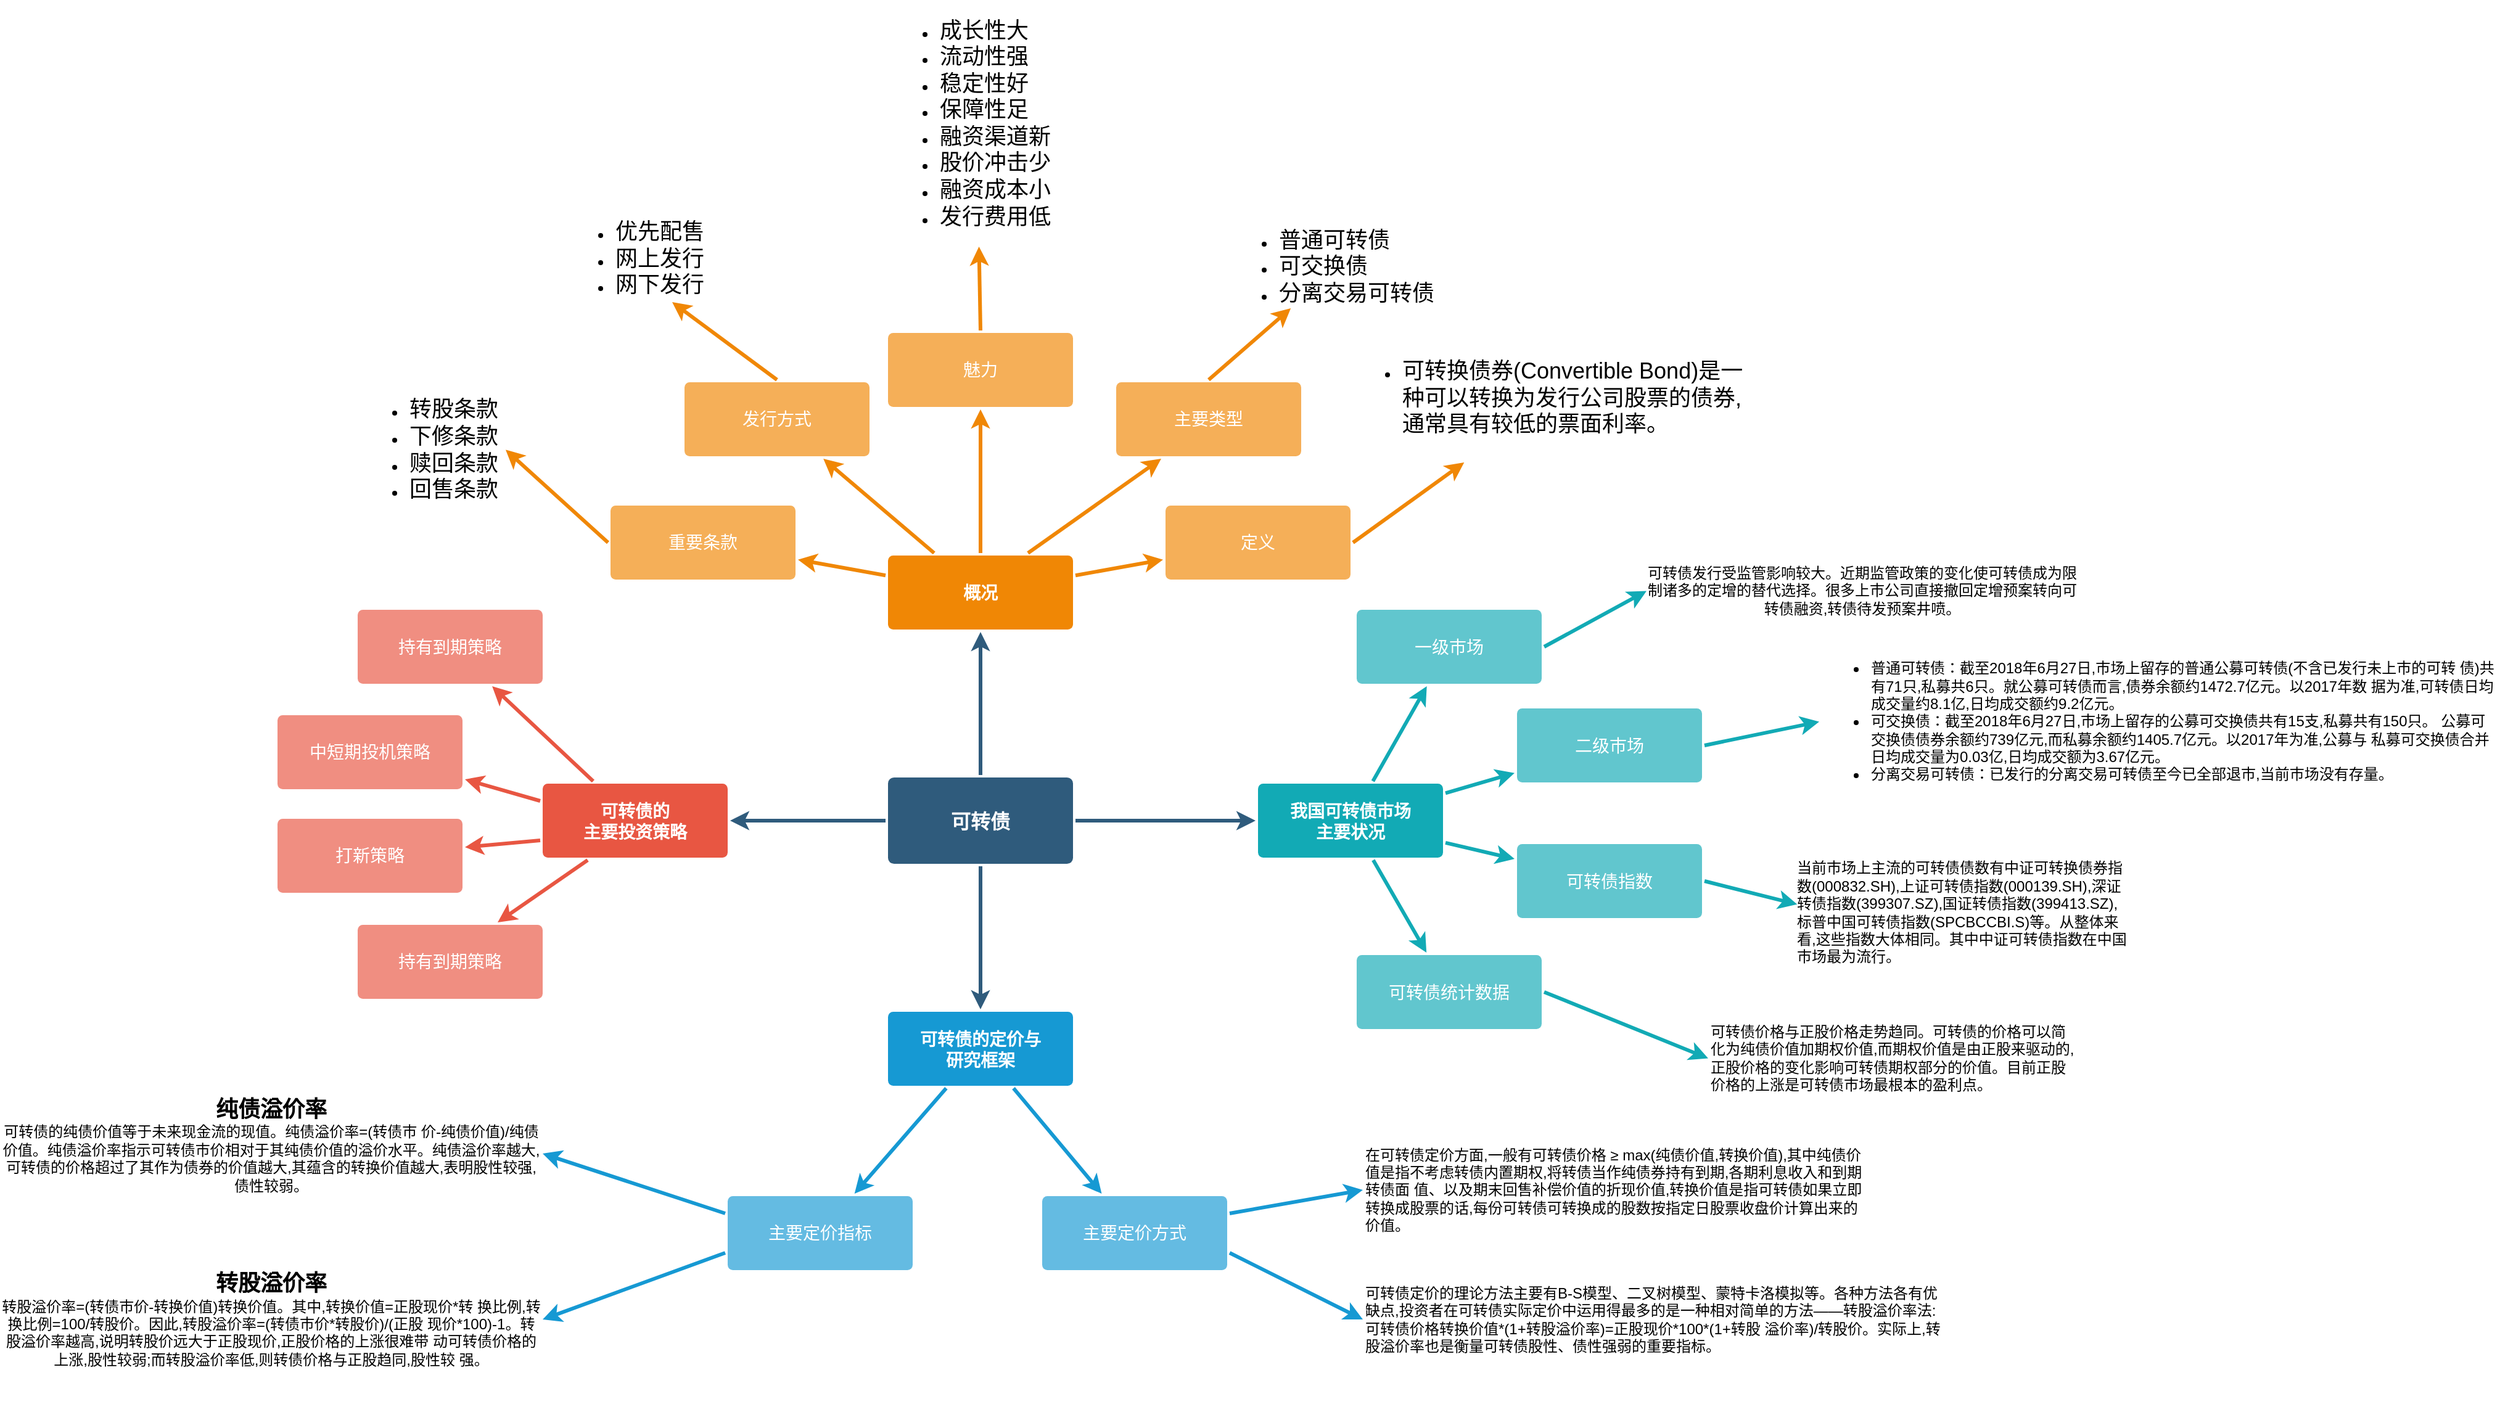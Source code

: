 <mxfile version="22.0.4" type="github">
  <diagram id="6a731a19-8d31-9384-78a2-239565b7b9f0" name="Page-1">
    <mxGraphModel dx="2291" dy="1401" grid="1" gridSize="10" guides="1" tooltips="1" connect="1" arrows="1" fold="1" page="1" pageScale="1" pageWidth="1169" pageHeight="827" background="none" math="0" shadow="0">
      <root>
        <mxCell id="0" />
        <mxCell id="1" parent="0" />
        <mxCell id="1745" value="" style="edgeStyle=none;rounded=0;jumpStyle=none;html=1;shadow=0;labelBackgroundColor=none;startArrow=none;startFill=0;endArrow=classic;endFill=1;jettySize=auto;orthogonalLoop=1;strokeColor=#2F5B7C;strokeWidth=3;fontFamily=Helvetica;fontSize=16;fontColor=#23445D;spacing=5;" parent="1" source="1749" target="1764" edge="1">
          <mxGeometry relative="1" as="geometry" />
        </mxCell>
        <mxCell id="1746" value="" style="edgeStyle=none;rounded=0;jumpStyle=none;html=1;shadow=0;labelBackgroundColor=none;startArrow=none;startFill=0;endArrow=classic;endFill=1;jettySize=auto;orthogonalLoop=1;strokeColor=#2F5B7C;strokeWidth=3;fontFamily=Helvetica;fontSize=16;fontColor=#23445D;spacing=5;" parent="1" source="1749" target="1771" edge="1">
          <mxGeometry relative="1" as="geometry" />
        </mxCell>
        <mxCell id="1747" value="" style="edgeStyle=none;rounded=0;jumpStyle=none;html=1;shadow=0;labelBackgroundColor=none;startArrow=none;startFill=0;endArrow=classic;endFill=1;jettySize=auto;orthogonalLoop=1;strokeColor=#2F5B7C;strokeWidth=3;fontFamily=Helvetica;fontSize=16;fontColor=#23445D;spacing=5;" parent="1" source="1749" target="1760" edge="1">
          <mxGeometry relative="1" as="geometry" />
        </mxCell>
        <mxCell id="1748" value="" style="edgeStyle=none;rounded=0;jumpStyle=none;html=1;shadow=0;labelBackgroundColor=none;startArrow=none;startFill=0;endArrow=classic;endFill=1;jettySize=auto;orthogonalLoop=1;strokeColor=#2F5B7C;strokeWidth=3;fontFamily=Helvetica;fontSize=16;fontColor=#23445D;spacing=5;" parent="1" source="1749" target="1753" edge="1">
          <mxGeometry relative="1" as="geometry" />
        </mxCell>
        <mxCell id="1749" value="可转债" style="rounded=1;whiteSpace=wrap;html=1;shadow=0;labelBackgroundColor=none;strokeColor=none;strokeWidth=3;fillColor=#2F5B7C;fontFamily=Helvetica;fontSize=16;fontColor=#FFFFFF;align=center;fontStyle=1;spacing=5;arcSize=7;perimeterSpacing=2;" parent="1" vertex="1">
          <mxGeometry x="495" y="380.5" width="150" height="70" as="geometry" />
        </mxCell>
        <mxCell id="1750" value="" style="edgeStyle=none;rounded=1;jumpStyle=none;html=1;shadow=0;labelBackgroundColor=none;startArrow=none;startFill=0;jettySize=auto;orthogonalLoop=1;strokeColor=#E85642;strokeWidth=3;fontFamily=Helvetica;fontSize=14;fontColor=#FFFFFF;spacing=5;fontStyle=1;fillColor=#b0e3e6;" parent="1" source="1753" target="1756" edge="1">
          <mxGeometry relative="1" as="geometry" />
        </mxCell>
        <mxCell id="1751" value="" style="edgeStyle=none;rounded=1;jumpStyle=none;html=1;shadow=0;labelBackgroundColor=none;startArrow=none;startFill=0;jettySize=auto;orthogonalLoop=1;strokeColor=#E85642;strokeWidth=3;fontFamily=Helvetica;fontSize=14;fontColor=#FFFFFF;spacing=5;fontStyle=1;fillColor=#b0e3e6;exitX=0;exitY=0.25;exitDx=0;exitDy=0;" parent="1" source="1753" target="1755" edge="1">
          <mxGeometry relative="1" as="geometry" />
        </mxCell>
        <mxCell id="1752" value="" style="edgeStyle=none;rounded=1;jumpStyle=none;html=1;shadow=0;labelBackgroundColor=none;startArrow=none;startFill=0;jettySize=auto;orthogonalLoop=1;strokeColor=#E85642;strokeWidth=3;fontFamily=Helvetica;fontSize=14;fontColor=#FFFFFF;spacing=5;fontStyle=1;fillColor=#b0e3e6;exitX=0;exitY=0.75;exitDx=0;exitDy=0;" parent="1" source="1753" target="1754" edge="1">
          <mxGeometry relative="1" as="geometry" />
        </mxCell>
        <mxCell id="1753" value="可转债的&lt;br&gt;主要投资策略" style="rounded=1;whiteSpace=wrap;html=1;shadow=0;labelBackgroundColor=none;strokeColor=none;strokeWidth=3;fillColor=#e85642;fontFamily=Helvetica;fontSize=14;fontColor=#FFFFFF;align=center;spacing=5;fontStyle=1;arcSize=7;perimeterSpacing=2;" parent="1" vertex="1">
          <mxGeometry x="215" y="385.5" width="150" height="60" as="geometry" />
        </mxCell>
        <mxCell id="1754" value="打新策略" style="rounded=1;whiteSpace=wrap;html=1;shadow=0;labelBackgroundColor=none;strokeColor=none;strokeWidth=3;fillColor=#f08e81;fontFamily=Helvetica;fontSize=14;fontColor=#FFFFFF;align=center;spacing=5;fontStyle=0;arcSize=7;perimeterSpacing=2;" parent="1" vertex="1">
          <mxGeometry y="414" width="150" height="60" as="geometry" />
        </mxCell>
        <mxCell id="1755" value="中短期投机策略" style="rounded=1;whiteSpace=wrap;html=1;shadow=0;labelBackgroundColor=none;strokeColor=none;strokeWidth=3;fillColor=#f08e81;fontFamily=Helvetica;fontSize=14;fontColor=#FFFFFF;align=center;spacing=5;fontStyle=0;arcSize=7;perimeterSpacing=2;" parent="1" vertex="1">
          <mxGeometry y="330" width="150" height="60" as="geometry" />
        </mxCell>
        <mxCell id="1756" value="持有到期策略" style="rounded=1;whiteSpace=wrap;html=1;shadow=0;labelBackgroundColor=none;strokeColor=none;strokeWidth=3;fillColor=#f08e81;fontFamily=Helvetica;fontSize=14;fontColor=#FFFFFF;align=center;spacing=5;fontStyle=0;arcSize=7;perimeterSpacing=2;" parent="1" vertex="1">
          <mxGeometry x="65" y="244.5" width="150" height="60" as="geometry" />
        </mxCell>
        <mxCell id="1757" value="" style="edgeStyle=none;rounded=0;jumpStyle=none;html=1;shadow=0;labelBackgroundColor=none;startArrow=none;startFill=0;endArrow=classic;endFill=1;jettySize=auto;orthogonalLoop=1;strokeColor=#1699D3;strokeWidth=3;fontFamily=Helvetica;fontSize=14;fontColor=#FFFFFF;spacing=5;exitX=1;exitY=0.25;exitDx=0;exitDy=0;entryX=0;entryY=0.5;entryDx=0;entryDy=0;" parent="1" source="1761" target="X30ZEsrO-69H-rnyG2S6-1818" edge="1">
          <mxGeometry relative="1" as="geometry">
            <mxPoint x="447" y="649.7" as="targetPoint" />
          </mxGeometry>
        </mxCell>
        <mxCell id="1758" value="" style="edgeStyle=none;rounded=0;jumpStyle=none;html=1;shadow=0;labelBackgroundColor=none;startArrow=none;startFill=0;endArrow=classic;endFill=1;jettySize=auto;orthogonalLoop=1;strokeColor=#1699D3;strokeWidth=3;fontFamily=Helvetica;fontSize=14;fontColor=#FFFFFF;spacing=5;" parent="1" source="1760" target="1762" edge="1">
          <mxGeometry relative="1" as="geometry" />
        </mxCell>
        <mxCell id="1759" value="" style="edgeStyle=none;rounded=0;jumpStyle=none;html=1;shadow=0;labelBackgroundColor=none;startArrow=none;startFill=0;endArrow=classic;endFill=1;jettySize=auto;orthogonalLoop=1;strokeColor=#1699D3;strokeWidth=3;fontFamily=Helvetica;fontSize=14;fontColor=#FFFFFF;spacing=5;" parent="1" source="1760" target="1761" edge="1">
          <mxGeometry relative="1" as="geometry" />
        </mxCell>
        <mxCell id="1760" value="可转债的定价与&lt;br&gt;研究框架" style="rounded=1;whiteSpace=wrap;html=1;shadow=0;labelBackgroundColor=none;strokeColor=none;strokeWidth=3;fillColor=#1699d3;fontFamily=Helvetica;fontSize=14;fontColor=#FFFFFF;align=center;spacing=5;fontStyle=1;arcSize=7;perimeterSpacing=2;" parent="1" vertex="1">
          <mxGeometry x="495" y="570.5" width="150" height="60" as="geometry" />
        </mxCell>
        <mxCell id="1761" value="主要定价方式" style="rounded=1;whiteSpace=wrap;html=1;shadow=0;labelBackgroundColor=none;strokeColor=none;strokeWidth=3;fillColor=#64bbe2;fontFamily=Helvetica;fontSize=14;fontColor=#FFFFFF;align=center;spacing=5;arcSize=7;perimeterSpacing=2;" parent="1" vertex="1">
          <mxGeometry x="620" y="720" width="150" height="60" as="geometry" />
        </mxCell>
        <mxCell id="1762" value="主要定价指标" style="rounded=1;whiteSpace=wrap;html=1;shadow=0;labelBackgroundColor=none;strokeColor=none;strokeWidth=3;fillColor=#64bbe2;fontFamily=Helvetica;fontSize=14;fontColor=#FFFFFF;align=center;spacing=5;arcSize=7;perimeterSpacing=2;" parent="1" vertex="1">
          <mxGeometry x="365" y="720" width="150" height="60" as="geometry" />
        </mxCell>
        <mxCell id="1764" value="概况" style="rounded=1;whiteSpace=wrap;html=1;shadow=0;labelBackgroundColor=none;strokeColor=none;strokeWidth=3;fillColor=#F08705;fontFamily=Helvetica;fontSize=14;fontColor=#FFFFFF;align=center;spacing=5;fontStyle=1;arcSize=7;perimeterSpacing=2;" parent="1" vertex="1">
          <mxGeometry x="495" y="200.5" width="150" height="60" as="geometry" />
        </mxCell>
        <mxCell id="1765" value="定义" style="rounded=1;whiteSpace=wrap;html=1;shadow=0;labelBackgroundColor=none;strokeColor=none;strokeWidth=3;fillColor=#f5af58;fontFamily=Helvetica;fontSize=14;fontColor=#FFFFFF;align=center;spacing=5;arcSize=7;perimeterSpacing=2;" parent="1" vertex="1">
          <mxGeometry x="720" y="160" width="150" height="60" as="geometry" />
        </mxCell>
        <mxCell id="1766" value="" style="edgeStyle=none;rounded=0;jumpStyle=none;html=1;shadow=0;labelBackgroundColor=none;startArrow=none;startFill=0;endArrow=classic;endFill=1;jettySize=auto;orthogonalLoop=1;strokeColor=#F08705;strokeWidth=3;fontFamily=Helvetica;fontSize=14;fontColor=#FFFFFF;spacing=5;" parent="1" source="1764" target="1765" edge="1">
          <mxGeometry relative="1" as="geometry" />
        </mxCell>
        <mxCell id="1767" value="发行方式" style="rounded=1;whiteSpace=wrap;html=1;shadow=0;labelBackgroundColor=none;strokeColor=none;strokeWidth=3;fillColor=#f5af58;fontFamily=Helvetica;fontSize=14;fontColor=#FFFFFF;align=center;spacing=5;arcSize=7;perimeterSpacing=2;" parent="1" vertex="1">
          <mxGeometry x="330" y="60" width="150" height="60" as="geometry" />
        </mxCell>
        <mxCell id="1768" value="" style="edgeStyle=none;rounded=0;jumpStyle=none;html=1;shadow=0;labelBackgroundColor=none;startArrow=none;startFill=0;endArrow=classic;endFill=1;jettySize=auto;orthogonalLoop=1;strokeColor=#F08705;strokeWidth=3;fontFamily=Helvetica;fontSize=14;fontColor=#FFFFFF;spacing=5;" parent="1" source="1764" target="1767" edge="1">
          <mxGeometry relative="1" as="geometry" />
        </mxCell>
        <mxCell id="1769" value="重要条款" style="rounded=1;whiteSpace=wrap;html=1;shadow=0;labelBackgroundColor=none;strokeColor=none;strokeWidth=3;fillColor=#f5af58;fontFamily=Helvetica;fontSize=14;fontColor=#FFFFFF;align=center;spacing=5;arcSize=7;perimeterSpacing=2;" parent="1" vertex="1">
          <mxGeometry x="270" y="160" width="150" height="60" as="geometry" />
        </mxCell>
        <mxCell id="1770" value="" style="edgeStyle=none;rounded=0;jumpStyle=none;html=1;shadow=0;labelBackgroundColor=none;startArrow=none;startFill=0;endArrow=classic;endFill=1;jettySize=auto;orthogonalLoop=1;strokeColor=#F08705;strokeWidth=3;fontFamily=Helvetica;fontSize=14;fontColor=#FFFFFF;spacing=5;" parent="1" source="1764" target="1769" edge="1">
          <mxGeometry relative="1" as="geometry" />
        </mxCell>
        <mxCell id="1771" value="我国可转债市场&lt;br&gt;主要状况" style="rounded=1;whiteSpace=wrap;html=1;shadow=0;labelBackgroundColor=none;strokeColor=none;strokeWidth=3;fillColor=#12aab5;fontFamily=Helvetica;fontSize=14;fontColor=#FFFFFF;align=center;spacing=5;fontStyle=1;arcSize=7;perimeterSpacing=2;" parent="1" vertex="1">
          <mxGeometry x="795" y="385.5" width="150" height="60" as="geometry" />
        </mxCell>
        <mxCell id="1772" value="可转债统计数据" style="rounded=1;whiteSpace=wrap;html=1;shadow=0;labelBackgroundColor=none;strokeColor=none;strokeWidth=3;fillColor=#61c6ce;fontFamily=Helvetica;fontSize=14;fontColor=#FFFFFF;align=center;spacing=5;fontStyle=0;arcSize=7;perimeterSpacing=2;" parent="1" vertex="1">
          <mxGeometry x="875" y="524.5" width="150" height="60" as="geometry" />
        </mxCell>
        <mxCell id="1773" value="" style="edgeStyle=none;rounded=1;jumpStyle=none;html=1;shadow=0;labelBackgroundColor=none;startArrow=none;startFill=0;jettySize=auto;orthogonalLoop=1;strokeColor=#12AAB5;strokeWidth=3;fontFamily=Helvetica;fontSize=14;fontColor=#FFFFFF;spacing=5;fontStyle=1;fillColor=#b0e3e6;" parent="1" source="1771" target="1772" edge="1">
          <mxGeometry relative="1" as="geometry" />
        </mxCell>
        <mxCell id="1774" value="可转债指数" style="rounded=1;whiteSpace=wrap;html=1;shadow=0;labelBackgroundColor=none;strokeColor=none;strokeWidth=3;fillColor=#61c6ce;fontFamily=Helvetica;fontSize=14;fontColor=#FFFFFF;align=center;spacing=5;fontStyle=0;arcSize=7;perimeterSpacing=2;" parent="1" vertex="1">
          <mxGeometry x="1005" y="434.5" width="150" height="60" as="geometry" />
        </mxCell>
        <mxCell id="1775" value="" style="edgeStyle=none;rounded=1;jumpStyle=none;html=1;shadow=0;labelBackgroundColor=none;startArrow=none;startFill=0;jettySize=auto;orthogonalLoop=1;strokeColor=#12AAB5;strokeWidth=3;fontFamily=Helvetica;fontSize=14;fontColor=#FFFFFF;spacing=5;fontStyle=1;fillColor=#b0e3e6;" parent="1" source="1771" target="1774" edge="1">
          <mxGeometry relative="1" as="geometry" />
        </mxCell>
        <mxCell id="1776" value="二级市场" style="rounded=1;whiteSpace=wrap;html=1;shadow=0;labelBackgroundColor=none;strokeColor=none;strokeWidth=3;fillColor=#61c6ce;fontFamily=Helvetica;fontSize=14;fontColor=#FFFFFF;align=center;spacing=5;fontStyle=0;arcSize=7;perimeterSpacing=2;" parent="1" vertex="1">
          <mxGeometry x="1005" y="324.5" width="150" height="60" as="geometry" />
        </mxCell>
        <mxCell id="1777" value="" style="edgeStyle=none;rounded=1;jumpStyle=none;html=1;shadow=0;labelBackgroundColor=none;startArrow=none;startFill=0;jettySize=auto;orthogonalLoop=1;strokeColor=#12AAB5;strokeWidth=3;fontFamily=Helvetica;fontSize=14;fontColor=#FFFFFF;spacing=5;fontStyle=1;fillColor=#b0e3e6;" parent="1" source="1771" target="1776" edge="1">
          <mxGeometry relative="1" as="geometry" />
        </mxCell>
        <mxCell id="1778" value="一级市场" style="rounded=1;whiteSpace=wrap;html=1;shadow=0;labelBackgroundColor=none;strokeColor=none;strokeWidth=3;fillColor=#61c6ce;fontFamily=Helvetica;fontSize=14;fontColor=#FFFFFF;align=center;spacing=5;fontStyle=0;arcSize=7;perimeterSpacing=2;" parent="1" vertex="1">
          <mxGeometry x="875" y="244.5" width="150" height="60" as="geometry" />
        </mxCell>
        <mxCell id="1779" value="" style="edgeStyle=none;rounded=1;jumpStyle=none;html=1;shadow=0;labelBackgroundColor=none;startArrow=none;startFill=0;jettySize=auto;orthogonalLoop=1;strokeColor=#12AAB5;strokeWidth=3;fontFamily=Helvetica;fontSize=14;fontColor=#FFFFFF;spacing=5;fontStyle=1;fillColor=#b0e3e6;" parent="1" source="1771" target="1778" edge="1">
          <mxGeometry relative="1" as="geometry" />
        </mxCell>
        <mxCell id="X30ZEsrO-69H-rnyG2S6-1780" value="&lt;ul&gt;&lt;li&gt;&lt;font style=&quot;font-size: 18px;&quot;&gt;可转换债券(Convertible Bond)是一种可以转换为发行公司股票的债券,通常具有较低的票面利率。&lt;/font&gt;&lt;br&gt;&lt;/li&gt;&lt;/ul&gt;" style="text;strokeColor=none;fillColor=none;html=1;whiteSpace=wrap;verticalAlign=middle;overflow=hidden;" vertex="1" parent="1">
          <mxGeometry x="870" y="20" width="330" height="105" as="geometry" />
        </mxCell>
        <mxCell id="X30ZEsrO-69H-rnyG2S6-1782" value="&lt;ul&gt;&lt;li&gt;&lt;font style=&quot;font-size: 18px;&quot;&gt;优先配售&lt;/font&gt;&lt;/li&gt;&lt;li&gt;&lt;font style=&quot;font-size: 18px;&quot;&gt;网上发行&lt;br&gt;&lt;/font&gt;&lt;/li&gt;&lt;li&gt;&lt;font style=&quot;font-size: 18px;&quot;&gt;网下发行&lt;br&gt;&lt;/font&gt;&lt;/li&gt;&lt;/ul&gt;" style="text;html=1;strokeColor=none;fillColor=none;align=center;verticalAlign=middle;whiteSpace=wrap;rounded=0;" vertex="1" parent="1">
          <mxGeometry x="230" y="-75" width="120" height="70" as="geometry" />
        </mxCell>
        <mxCell id="X30ZEsrO-69H-rnyG2S6-1788" value="&lt;ul&gt;&lt;li&gt;&lt;font style=&quot;font-size: 18px;&quot;&gt;转股条款&lt;br&gt;&lt;/font&gt;&lt;/li&gt;&lt;li&gt;&lt;font style=&quot;font-size: 18px;&quot;&gt;下修条款&lt;br&gt;&lt;/font&gt;&lt;/li&gt;&lt;li&gt;&lt;font style=&quot;font-size: 18px;&quot;&gt;赎回条款&lt;/font&gt;&lt;/li&gt;&lt;li&gt;&lt;font style=&quot;font-size: 18px;&quot;&gt;回售条款&lt;/font&gt;&lt;/li&gt;&lt;/ul&gt;" style="text;strokeColor=none;fillColor=none;html=1;whiteSpace=wrap;verticalAlign=middle;overflow=hidden;" vertex="1" parent="1">
          <mxGeometry x="65" y="50" width="120" height="129.5" as="geometry" />
        </mxCell>
        <mxCell id="X30ZEsrO-69H-rnyG2S6-1790" value="主要类型" style="rounded=1;whiteSpace=wrap;html=1;shadow=0;labelBackgroundColor=none;strokeColor=none;strokeWidth=3;fillColor=#f5af58;fontFamily=Helvetica;fontSize=14;fontColor=#FFFFFF;align=center;spacing=5;arcSize=7;perimeterSpacing=2;" vertex="1" parent="1">
          <mxGeometry x="680" y="60" width="150" height="60" as="geometry" />
        </mxCell>
        <mxCell id="X30ZEsrO-69H-rnyG2S6-1792" value="" style="edgeStyle=none;rounded=0;jumpStyle=none;html=1;shadow=0;labelBackgroundColor=none;startArrow=none;startFill=0;endArrow=classic;endFill=1;jettySize=auto;orthogonalLoop=1;strokeColor=#F08705;strokeWidth=3;fontFamily=Helvetica;fontSize=14;fontColor=#FFFFFF;spacing=5;exitX=0.75;exitY=0;exitDx=0;exitDy=0;entryX=0.25;entryY=1;entryDx=0;entryDy=0;" edge="1" parent="1" source="1764" target="X30ZEsrO-69H-rnyG2S6-1790">
          <mxGeometry relative="1" as="geometry">
            <mxPoint x="542" y="209" as="sourcePoint" />
            <mxPoint x="453" y="132" as="targetPoint" />
            <Array as="points" />
          </mxGeometry>
        </mxCell>
        <mxCell id="X30ZEsrO-69H-rnyG2S6-1795" value="&lt;ul&gt;&lt;li&gt;&lt;span style=&quot;font-size: 18px;&quot;&gt;普通可转债&lt;/span&gt;&lt;/li&gt;&lt;li&gt;&lt;span style=&quot;font-size: 18px;&quot;&gt;可交换债&lt;/span&gt;&lt;/li&gt;&lt;li&gt;&lt;span style=&quot;font-size: 18px;&quot;&gt;分离交易可转债&lt;/span&gt;&lt;/li&gt;&lt;/ul&gt;" style="text;strokeColor=none;fillColor=none;html=1;whiteSpace=wrap;verticalAlign=middle;overflow=hidden;" vertex="1" parent="1">
          <mxGeometry x="770" y="-80" width="195" height="80" as="geometry" />
        </mxCell>
        <mxCell id="X30ZEsrO-69H-rnyG2S6-1798" value="" style="edgeStyle=none;rounded=0;jumpStyle=none;html=1;shadow=0;labelBackgroundColor=none;startArrow=none;startFill=0;endArrow=classic;endFill=1;jettySize=auto;orthogonalLoop=1;strokeColor=#F08705;strokeWidth=3;fontFamily=Helvetica;fontSize=14;fontColor=#FFFFFF;spacing=5;exitX=0.5;exitY=0;exitDx=0;exitDy=0;entryX=0.75;entryY=1;entryDx=0;entryDy=0;" edge="1" parent="1" source="1767" target="X30ZEsrO-69H-rnyG2S6-1782">
          <mxGeometry relative="1" as="geometry">
            <mxPoint x="542" y="209" as="sourcePoint" />
            <mxPoint x="453" y="132" as="targetPoint" />
          </mxGeometry>
        </mxCell>
        <mxCell id="X30ZEsrO-69H-rnyG2S6-1799" value="" style="edgeStyle=none;rounded=0;jumpStyle=none;html=1;shadow=0;labelBackgroundColor=none;startArrow=none;startFill=0;endArrow=classic;endFill=1;jettySize=auto;orthogonalLoop=1;strokeColor=#F08705;strokeWidth=3;fontFamily=Helvetica;fontSize=14;fontColor=#FFFFFF;spacing=5;exitX=0.5;exitY=0;exitDx=0;exitDy=0;" edge="1" parent="1" source="X30ZEsrO-69H-rnyG2S6-1790" target="X30ZEsrO-69H-rnyG2S6-1795">
          <mxGeometry relative="1" as="geometry">
            <mxPoint x="552" y="219" as="sourcePoint" />
            <mxPoint x="463" y="142" as="targetPoint" />
          </mxGeometry>
        </mxCell>
        <mxCell id="X30ZEsrO-69H-rnyG2S6-1800" value="" style="edgeStyle=none;rounded=0;jumpStyle=none;html=1;shadow=0;labelBackgroundColor=none;startArrow=none;startFill=0;endArrow=classic;endFill=1;jettySize=auto;orthogonalLoop=1;strokeColor=#F08705;strokeWidth=3;fontFamily=Helvetica;fontSize=14;fontColor=#FFFFFF;spacing=5;exitX=1;exitY=0.5;exitDx=0;exitDy=0;" edge="1" parent="1" source="1765" target="X30ZEsrO-69H-rnyG2S6-1780">
          <mxGeometry relative="1" as="geometry">
            <mxPoint x="562" y="229" as="sourcePoint" />
            <mxPoint x="473" y="152" as="targetPoint" />
          </mxGeometry>
        </mxCell>
        <mxCell id="X30ZEsrO-69H-rnyG2S6-1802" value="" style="edgeStyle=none;rounded=0;jumpStyle=none;html=1;shadow=0;labelBackgroundColor=none;startArrow=none;startFill=0;endArrow=classic;endFill=1;jettySize=auto;orthogonalLoop=1;strokeColor=#F08705;strokeWidth=3;fontFamily=Helvetica;fontSize=14;fontColor=#FFFFFF;spacing=5;exitX=0;exitY=0.5;exitDx=0;exitDy=0;entryX=1;entryY=0.5;entryDx=0;entryDy=0;" edge="1" parent="1" source="1769" target="X30ZEsrO-69H-rnyG2S6-1788">
          <mxGeometry relative="1" as="geometry">
            <mxPoint x="572" y="239" as="sourcePoint" />
            <mxPoint x="483" y="162" as="targetPoint" />
          </mxGeometry>
        </mxCell>
        <mxCell id="X30ZEsrO-69H-rnyG2S6-1803" value="魅力" style="rounded=1;whiteSpace=wrap;html=1;shadow=0;labelBackgroundColor=none;strokeColor=none;strokeWidth=3;fillColor=#f5af58;fontFamily=Helvetica;fontSize=14;fontColor=#FFFFFF;align=center;spacing=5;arcSize=7;perimeterSpacing=2;" vertex="1" parent="1">
          <mxGeometry x="495" y="20" width="150" height="60" as="geometry" />
        </mxCell>
        <mxCell id="X30ZEsrO-69H-rnyG2S6-1804" value="" style="edgeStyle=none;rounded=0;jumpStyle=none;html=1;shadow=0;labelBackgroundColor=none;startArrow=none;startFill=0;endArrow=classic;endFill=1;jettySize=auto;orthogonalLoop=1;strokeColor=#F08705;strokeWidth=3;fontFamily=Helvetica;fontSize=14;fontColor=#FFFFFF;spacing=5;exitX=0.5;exitY=0;exitDx=0;exitDy=0;" edge="1" parent="1" target="X30ZEsrO-69H-rnyG2S6-1803" source="1764">
          <mxGeometry relative="1" as="geometry">
            <mxPoint x="697" y="139" as="sourcePoint" />
          </mxGeometry>
        </mxCell>
        <mxCell id="X30ZEsrO-69H-rnyG2S6-1805" value="" style="edgeStyle=none;rounded=0;jumpStyle=none;html=1;shadow=0;labelBackgroundColor=none;startArrow=none;startFill=0;endArrow=classic;endFill=1;jettySize=auto;orthogonalLoop=1;strokeColor=#F08705;strokeWidth=3;fontFamily=Helvetica;fontSize=14;fontColor=#FFFFFF;spacing=5;exitX=0.5;exitY=0;exitDx=0;exitDy=0;entryX=0.5;entryY=1;entryDx=0;entryDy=0;" edge="1" parent="1" source="X30ZEsrO-69H-rnyG2S6-1803" target="X30ZEsrO-69H-rnyG2S6-1806">
          <mxGeometry relative="1" as="geometry">
            <mxPoint x="575" y="18" as="sourcePoint" />
            <mxPoint x="565" y="-60" as="targetPoint" />
          </mxGeometry>
        </mxCell>
        <mxCell id="X30ZEsrO-69H-rnyG2S6-1806" value="&lt;ul&gt;&lt;li&gt;&lt;span style=&quot;font-size: 18px;&quot;&gt;成长性大&lt;/span&gt;&lt;/li&gt;&lt;li&gt;&lt;span style=&quot;font-size: 18px;&quot;&gt;流动性强&lt;/span&gt;&lt;/li&gt;&lt;li&gt;&lt;span style=&quot;font-size: 18px;&quot;&gt;稳定性好&lt;/span&gt;&lt;/li&gt;&lt;li&gt;&lt;span style=&quot;font-size: 18px;&quot;&gt;保障性足&lt;/span&gt;&lt;/li&gt;&lt;li&gt;&lt;span style=&quot;font-size: 18px;&quot;&gt;融资渠道新&lt;/span&gt;&lt;/li&gt;&lt;li&gt;&lt;span style=&quot;font-size: 18px;&quot;&gt;股价冲击少&lt;/span&gt;&lt;/li&gt;&lt;li&gt;&lt;span style=&quot;font-size: 18px;&quot;&gt;融资成本小&lt;/span&gt;&lt;/li&gt;&lt;li&gt;&lt;span style=&quot;font-size: 18px;&quot;&gt;发行费用低&lt;/span&gt;&lt;/li&gt;&lt;/ul&gt;" style="text;strokeColor=none;fillColor=none;html=1;whiteSpace=wrap;verticalAlign=middle;overflow=hidden;" vertex="1" parent="1">
          <mxGeometry x="495" y="-250" width="147.5" height="200" as="geometry" />
        </mxCell>
        <mxCell id="X30ZEsrO-69H-rnyG2S6-1808" value="可转债发行受监管影响较大。近期监管政策的变化使可转债成为限制诸多的定增的替代选择。很多上市公司直接撤回定增预案转向可转债融资,转债待发预案井喷。" style="text;html=1;strokeColor=none;fillColor=none;align=center;verticalAlign=middle;whiteSpace=wrap;rounded=0;" vertex="1" parent="1">
          <mxGeometry x="1110" y="179.5" width="350" height="99.5" as="geometry" />
        </mxCell>
        <mxCell id="X30ZEsrO-69H-rnyG2S6-1809" value="" style="edgeStyle=none;rounded=1;jumpStyle=none;html=1;shadow=0;labelBackgroundColor=none;startArrow=none;startFill=0;jettySize=auto;orthogonalLoop=1;strokeColor=#12AAB5;strokeWidth=3;fontFamily=Helvetica;fontSize=14;fontColor=#FFFFFF;spacing=5;fontStyle=1;fillColor=#b0e3e6;exitX=1;exitY=0.5;exitDx=0;exitDy=0;entryX=0;entryY=0.5;entryDx=0;entryDy=0;" edge="1" parent="1" source="1778" target="X30ZEsrO-69H-rnyG2S6-1808">
          <mxGeometry relative="1" as="geometry">
            <mxPoint x="898" y="394" as="sourcePoint" />
            <mxPoint x="942" y="317" as="targetPoint" />
          </mxGeometry>
        </mxCell>
        <mxCell id="X30ZEsrO-69H-rnyG2S6-1810" value="&lt;ul&gt;&lt;li&gt;&lt;span style=&quot;background-color: initial;&quot;&gt;普通可转债：&lt;/span&gt;截至2018年6月27日,市场上留存的普通公募可转债(不含已发行未上市的可转 债)共有71只,私募共6只。就公募可转债而言,债券余额约1472.7亿元。以2017年数 据为准,可转债日均成交量约8.1亿,日均成交额约9.2亿元。&lt;/li&gt;&lt;li&gt;可交换债：截至2018年6月27日,市场上留存的公募可交换债共有15支,私募共有150只。 公募可交换债债券余额约739亿元,而私募余额约1405.7亿元。以2017年为准,公募与 私募可交换债合并日均成交量为0.03亿,日均成交额为3.67亿元。&lt;/li&gt;&lt;li&gt;分离交易可转债：已发行的分离交易可转债至今已全部退市,当前市场没有存量。&lt;/li&gt;&lt;/ul&gt;" style="text;strokeColor=none;fillColor=none;html=1;whiteSpace=wrap;verticalAlign=middle;overflow=hidden;" vertex="1" parent="1">
          <mxGeometry x="1250" y="270" width="551" height="130.5" as="geometry" />
        </mxCell>
        <mxCell id="X30ZEsrO-69H-rnyG2S6-1812" value="" style="edgeStyle=none;rounded=1;jumpStyle=none;html=1;shadow=0;labelBackgroundColor=none;startArrow=none;startFill=0;jettySize=auto;orthogonalLoop=1;strokeColor=#12AAB5;strokeWidth=3;fontFamily=Helvetica;fontSize=14;fontColor=#FFFFFF;spacing=5;fontStyle=1;fillColor=#b0e3e6;exitX=1;exitY=0.5;exitDx=0;exitDy=0;entryX=0;entryY=0.5;entryDx=0;entryDy=0;" edge="1" parent="1" source="1776" target="X30ZEsrO-69H-rnyG2S6-1810">
          <mxGeometry relative="1" as="geometry">
            <mxPoint x="1037" y="285" as="sourcePoint" />
            <mxPoint x="1120" y="239" as="targetPoint" />
          </mxGeometry>
        </mxCell>
        <mxCell id="X30ZEsrO-69H-rnyG2S6-1814" value="&lt;div&gt;当前市场上主流的可转债债数有中证可转换债券指数(000832.SH),上证可转债&lt;span style=&quot;background-color: initial;&quot;&gt;指数(000139.SH),深证转债指数(399307.SZ),国证转债指数(399413.SZ),&lt;/span&gt;&lt;span style=&quot;background-color: initial;&quot;&gt;标普中国可转债指数(SPCBCCBI.S)等。&lt;/span&gt;&lt;span style=&quot;background-color: initial;&quot;&gt;从整体来看,这些指数大体相同。其中中证可转债指数在中国市场最为流行。&lt;/span&gt;&lt;/div&gt;" style="text;html=1;strokeColor=none;fillColor=none;align=left;verticalAlign=middle;whiteSpace=wrap;rounded=0;" vertex="1" parent="1">
          <mxGeometry x="1230" y="440" width="270" height="100.25" as="geometry" />
        </mxCell>
        <mxCell id="X30ZEsrO-69H-rnyG2S6-1815" value="" style="edgeStyle=none;rounded=1;jumpStyle=none;html=1;shadow=0;labelBackgroundColor=none;startArrow=none;startFill=0;jettySize=auto;orthogonalLoop=1;strokeColor=#12AAB5;strokeWidth=3;fontFamily=Helvetica;fontSize=14;fontColor=#FFFFFF;spacing=5;fontStyle=1;fillColor=#b0e3e6;exitX=1;exitY=0.5;exitDx=0;exitDy=0;entryX=0.008;entryY=0.433;entryDx=0;entryDy=0;entryPerimeter=0;" edge="1" parent="1" source="1774" target="X30ZEsrO-69H-rnyG2S6-1814">
          <mxGeometry relative="1" as="geometry">
            <mxPoint x="1167" y="365" as="sourcePoint" />
            <mxPoint x="1200" y="365" as="targetPoint" />
          </mxGeometry>
        </mxCell>
        <mxCell id="X30ZEsrO-69H-rnyG2S6-1816" value="可转债价格与正股价格走势趋同。可转债的价格可以简化为纯债价值加期权价值,而期权价值是由正股来驱动的,正股价格的变化影响可转债期权部分的价值。目前正股价格的上涨是可转债市场最根本的盈利点。" style="text;html=1;strokeColor=none;fillColor=none;align=left;verticalAlign=middle;whiteSpace=wrap;rounded=0;" vertex="1" parent="1">
          <mxGeometry x="1160" y="570.5" width="300" height="75.5" as="geometry" />
        </mxCell>
        <mxCell id="X30ZEsrO-69H-rnyG2S6-1817" value="" style="edgeStyle=none;rounded=1;jumpStyle=none;html=1;shadow=0;labelBackgroundColor=none;startArrow=none;startFill=0;jettySize=auto;orthogonalLoop=1;strokeColor=#12AAB5;strokeWidth=3;fontFamily=Helvetica;fontSize=14;fontColor=#FFFFFF;spacing=5;fontStyle=1;fillColor=#b0e3e6;exitX=1;exitY=0.5;exitDx=0;exitDy=0;entryX=0;entryY=0.5;entryDx=0;entryDy=0;" edge="1" parent="1" source="1772" target="X30ZEsrO-69H-rnyG2S6-1816">
          <mxGeometry relative="1" as="geometry">
            <mxPoint x="1167" y="475" as="sourcePoint" />
            <mxPoint x="1242" y="493" as="targetPoint" />
          </mxGeometry>
        </mxCell>
        <mxCell id="X30ZEsrO-69H-rnyG2S6-1818" value="&lt;div&gt;在可转债定价方面,一般有可转债价格 ≥ max(纯债价值,转换价值),其中纯债价值是指不考虑转债内置期权,将转债当作纯债券持有到期,各期利息收入和到期转债面 值、以及期末回售补偿价值的折现价值,转换价值是指可转债如果立即转换成股票的&lt;span style=&quot;background-color: initial;&quot;&gt;话,每份可转债可转换成的股数按指定日股票收盘价计算出来的价值。&lt;/span&gt;&lt;/div&gt;" style="text;html=1;strokeColor=none;fillColor=none;align=left;verticalAlign=middle;whiteSpace=wrap;rounded=0;" vertex="1" parent="1">
          <mxGeometry x="880" y="650" width="410" height="130" as="geometry" />
        </mxCell>
        <mxCell id="X30ZEsrO-69H-rnyG2S6-1819" value="" style="edgeStyle=none;rounded=0;jumpStyle=none;html=1;shadow=0;labelBackgroundColor=none;startArrow=none;startFill=0;endArrow=classic;endFill=1;jettySize=auto;orthogonalLoop=1;strokeColor=#1699D3;strokeWidth=3;fontFamily=Helvetica;fontSize=14;fontColor=#FFFFFF;spacing=5;exitX=1;exitY=0.75;exitDx=0;exitDy=0;entryX=0;entryY=0.5;entryDx=0;entryDy=0;" edge="1" parent="1" target="X30ZEsrO-69H-rnyG2S6-1820" source="1761">
          <mxGeometry relative="1" as="geometry">
            <mxPoint x="776" y="870" as="sourcePoint" />
            <mxPoint x="451" y="769.7" as="targetPoint" />
          </mxGeometry>
        </mxCell>
        <mxCell id="X30ZEsrO-69H-rnyG2S6-1820" value="&lt;div&gt;可转债定价的理论方法主要有B-S模型、二叉树模型、蒙特卡洛模拟等。各种方法&lt;span style=&quot;background-color: initial;&quot;&gt;各有优缺点,投资者在可转债实际定价中运用得最多的是一种相对简单的方法——转股溢价率法:可转债价格转换价值*(1+转股溢价率)=正股现价*100*(1+转股 溢价率)/转股价。实际上,转股溢价率也是衡量可转债股性、债性强弱的重要指标。&lt;/span&gt;&lt;/div&gt;" style="text;html=1;strokeColor=none;fillColor=none;align=left;verticalAlign=middle;whiteSpace=wrap;rounded=0;" vertex="1" parent="1">
          <mxGeometry x="880" y="750" width="470" height="140" as="geometry" />
        </mxCell>
        <mxCell id="X30ZEsrO-69H-rnyG2S6-1821" value="&lt;div&gt;&lt;font style=&quot;font-size: 18px;&quot;&gt;&lt;b&gt;纯债溢价率&lt;/b&gt;&lt;/font&gt;&lt;/div&gt;&lt;div&gt;可转债的纯债价值等于未来现金流的现值。纯债溢价率=(转债市 价-纯债价值)/纯债价值。纯债溢价率指示可转债市价相对于其纯债价值的溢价水平。纯债溢价率越大,可转债的价格超过了其作为债券的价值越大,其蕴含的转换价值越大,表明股性较强,债性较弱。&lt;/div&gt;&lt;div&gt;&lt;br&gt;&lt;/div&gt;" style="text;html=1;strokeColor=none;fillColor=none;align=center;verticalAlign=middle;whiteSpace=wrap;rounded=0;" vertex="1" parent="1">
          <mxGeometry x="-225" y="630.5" width="440" height="110" as="geometry" />
        </mxCell>
        <mxCell id="X30ZEsrO-69H-rnyG2S6-1822" value="" style="edgeStyle=none;rounded=0;jumpStyle=none;html=1;shadow=0;labelBackgroundColor=none;startArrow=none;startFill=0;endArrow=classic;endFill=1;jettySize=auto;orthogonalLoop=1;strokeColor=#1699D3;strokeWidth=3;fontFamily=Helvetica;fontSize=14;fontColor=#FFFFFF;spacing=5;exitX=0;exitY=0.25;exitDx=0;exitDy=0;entryX=1;entryY=0.5;entryDx=0;entryDy=0;" edge="1" parent="1" source="1762" target="X30ZEsrO-69H-rnyG2S6-1821">
          <mxGeometry relative="1" as="geometry">
            <mxPoint x="552" y="643" as="sourcePoint" />
            <mxPoint x="478" y="728" as="targetPoint" />
          </mxGeometry>
        </mxCell>
        <mxCell id="X30ZEsrO-69H-rnyG2S6-1823" value="&lt;div&gt;&lt;div style=&quot;border-color: var(--border-color);&quot;&gt;&lt;font style=&quot;font-size: 18px;&quot;&gt;&lt;b&gt;转股溢价率&lt;/b&gt;&lt;/font&gt;&lt;/div&gt;&lt;div style=&quot;border-color: var(--border-color);&quot;&gt;转股溢价率=(转债市价-转换价值)转换价值。其中,转换价值=正股现价*转 换比例,转换比例=100/转股价。因此,转股溢价率=(转债市价*转股价)/(正股 现价*100)-1。转股溢价率越高,说明转股价远大于正股现价,正股价格的上涨很难带 动可转债价格的上涨,股性较弱;而转股溢价率低,则转债价格与正股趋同,股性较 强。&lt;/div&gt;&lt;/div&gt;" style="text;html=1;strokeColor=none;fillColor=none;align=center;verticalAlign=middle;whiteSpace=wrap;rounded=0;" vertex="1" parent="1">
          <mxGeometry x="-225" y="765" width="440" height="110" as="geometry" />
        </mxCell>
        <mxCell id="X30ZEsrO-69H-rnyG2S6-1824" value="" style="edgeStyle=none;rounded=0;jumpStyle=none;html=1;shadow=0;labelBackgroundColor=none;startArrow=none;startFill=0;endArrow=classic;endFill=1;jettySize=auto;orthogonalLoop=1;strokeColor=#1699D3;strokeWidth=3;fontFamily=Helvetica;fontSize=14;fontColor=#FFFFFF;spacing=5;exitX=0;exitY=0.75;exitDx=0;exitDy=0;entryX=1;entryY=0.5;entryDx=0;entryDy=0;" edge="1" parent="1" target="X30ZEsrO-69H-rnyG2S6-1823" source="1762">
          <mxGeometry relative="1" as="geometry">
            <mxPoint x="373" y="868.5" as="sourcePoint" />
            <mxPoint x="488" y="862.5" as="targetPoint" />
          </mxGeometry>
        </mxCell>
        <mxCell id="X30ZEsrO-69H-rnyG2S6-1825" value="" style="edgeStyle=none;rounded=1;jumpStyle=none;html=1;shadow=0;labelBackgroundColor=none;startArrow=none;startFill=0;jettySize=auto;orthogonalLoop=1;strokeColor=#E85642;strokeWidth=3;fontFamily=Helvetica;fontSize=14;fontColor=#FFFFFF;spacing=5;fontStyle=1;fillColor=#b0e3e6;entryX=0.75;entryY=0;entryDx=0;entryDy=0;exitX=0.25;exitY=1;exitDx=0;exitDy=0;" edge="1" parent="1" target="X30ZEsrO-69H-rnyG2S6-1826" source="1753">
          <mxGeometry relative="1" as="geometry">
            <mxPoint x="281.5" y="460" as="sourcePoint" />
            <mxPoint x="170" y="510.5" as="targetPoint" />
          </mxGeometry>
        </mxCell>
        <mxCell id="X30ZEsrO-69H-rnyG2S6-1826" value="持有到期策略" style="rounded=1;whiteSpace=wrap;html=1;shadow=0;labelBackgroundColor=none;strokeColor=none;strokeWidth=3;fillColor=#f08e81;fontFamily=Helvetica;fontSize=14;fontColor=#FFFFFF;align=center;spacing=5;fontStyle=0;arcSize=7;perimeterSpacing=2;" vertex="1" parent="1">
          <mxGeometry x="65" y="500" width="150" height="60" as="geometry" />
        </mxCell>
      </root>
    </mxGraphModel>
  </diagram>
</mxfile>
